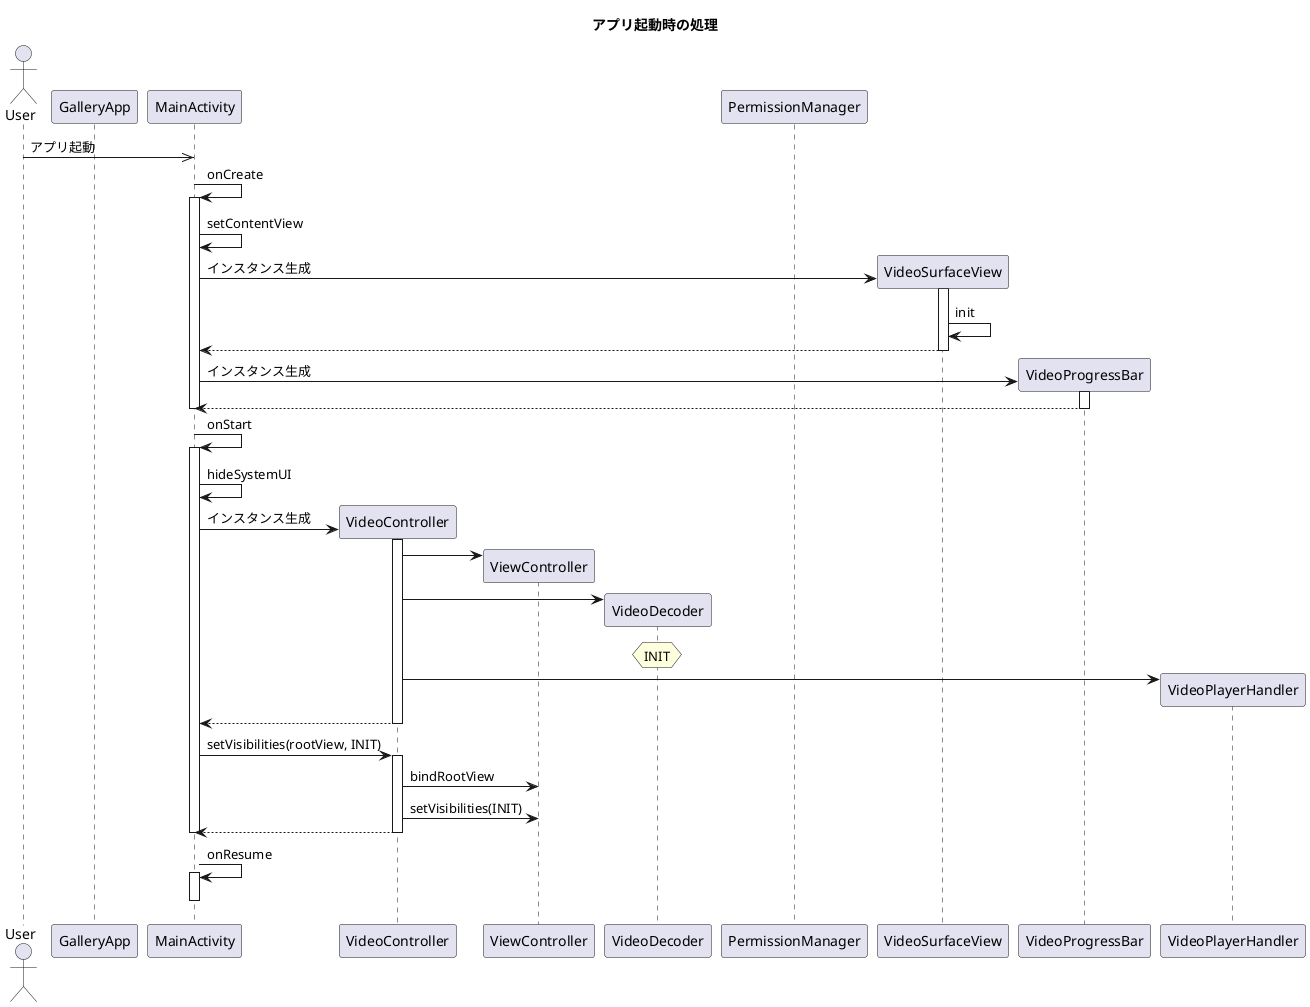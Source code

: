 @startuml app_wakeup

title アプリ起動時の処理

actor User
participant GalleryApp as Gallery
participant MainActivity as Main
participant VideoController as Controller
participant ViewController as Views
participant VideoDecoder as Decoder
participant PermissionManager as Permission
participant VideoSurfaceView as Surface
participant VideoProgressBar as Progress
participant VideoPlayerHandler as Handler

User ->> Main : アプリ起動

Main -> Main : onCreate
activate Main
    Main -> Main : setContentView

    create Surface
    Main -> Surface ++ : インスタンス生成
    Surface -> Surface : init
    Main <-- Surface -- :
    
    create Progress
    Main -> Progress ++ : インスタンス生成
    Main <-- Progress -- : 
deactivate Main

Main -> Main : onStart
activate Main
    Main -> Main : hideSystemUI

    create Controller
    Main -> Controller ++ : インスタンス生成
    Controller -> Views **
    Controller -> Decoder **
    hnote over Decoder
    INIT
    end note
    Controller -> Handler **
    return

    Main -> Controller ++ : setVisibilities(rootView, INIT)
    Controller -> Views : bindRootView
    Controller -> Views : setVisibilities(INIT)
    return
deactivate Main

Main -> Main : onResume
activate Main
deactivate Main

@enduml